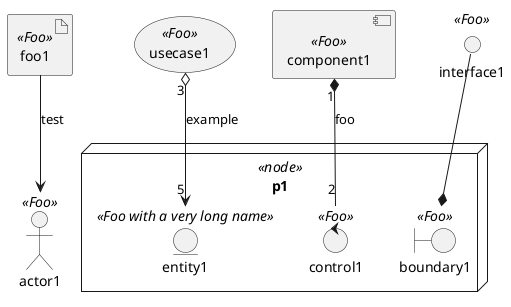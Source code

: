 {
  "sha1": "g8tl6nvov4l5lospx2iuuvrwh0xissu",
  "insertion": {
    "when": "2024-06-01T09:03:07.395Z",
    "user": "plantuml@gmail.com"
  }
}
@startuml
artifact foo1 <<Foo>>
actor actor1 <<Foo>>
usecase usecase1 <<Foo>>
component component1 <<Foo>>
node p1 <<node>> {
  boundary boundary1 <<Foo>>
  control control1 <<Foo>>
  entity entity1 <<Foo with a very long name>>
}
interface interface1 <<Foo>>

foo1 --> actor1 : test
component1 *-- control1 : "1" foo "2"
interface1 --* boundary1
usecase1 "3" o--> "5" entity1 : example

@enduml
